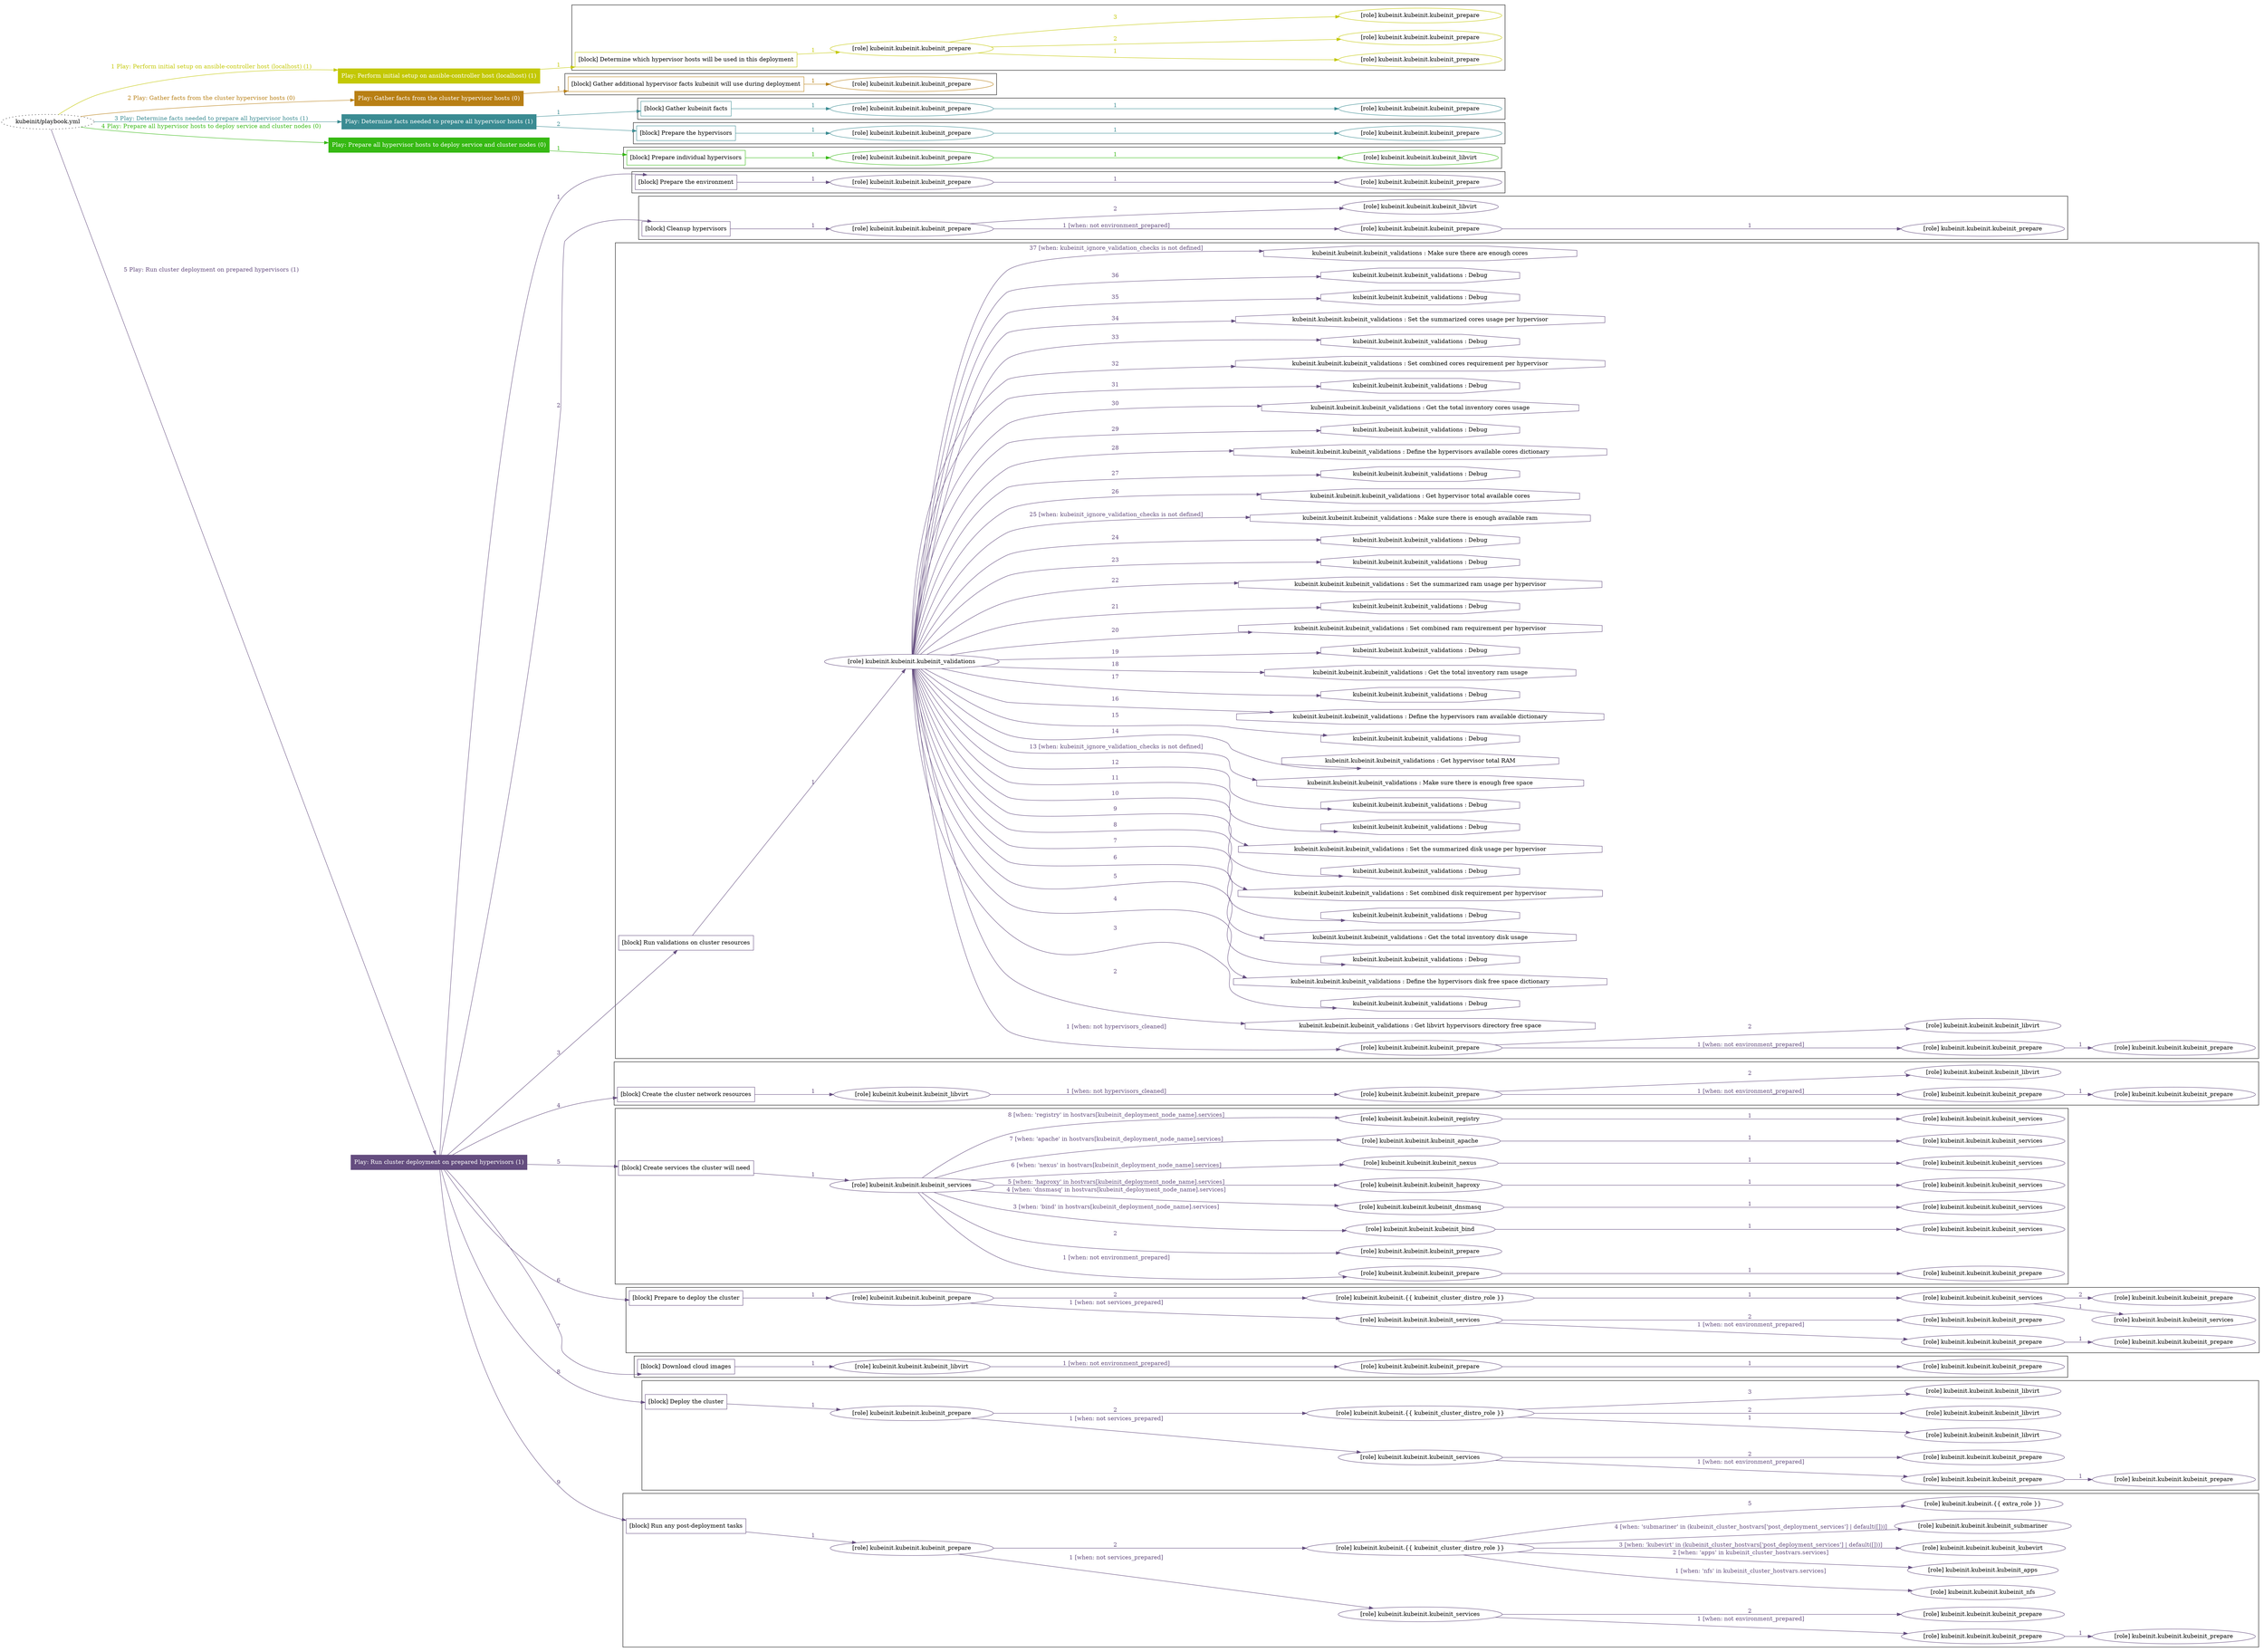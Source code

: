 digraph {
	graph [concentrate=true ordering=in rankdir=LR ratio=fill]
	edge [esep=5 sep=10]
	"kubeinit/playbook.yml" [URL="/home/runner/work/kubeinit/kubeinit/kubeinit/playbook.yml" id=playbook_a645dce7 style=dotted]
	"kubeinit/playbook.yml" -> play_1c4ab4d1 [label="1 Play: Perform initial setup on ansible-controller host (localhost) (1)" color="#c3c804" fontcolor="#c3c804" id=edge_playbook_a645dce7_play_1c4ab4d1 labeltooltip="1 Play: Perform initial setup on ansible-controller host (localhost) (1)" tooltip="1 Play: Perform initial setup on ansible-controller host (localhost) (1)"]
	subgraph "Play: Perform initial setup on ansible-controller host (localhost) (1)" {
		play_1c4ab4d1 [label="Play: Perform initial setup on ansible-controller host (localhost) (1)" URL="/home/runner/work/kubeinit/kubeinit/kubeinit/playbook.yml" color="#c3c804" fontcolor="#ffffff" id=play_1c4ab4d1 shape=box style=filled tooltip=localhost]
		play_1c4ab4d1 -> block_f6b220fa [label=1 color="#c3c804" fontcolor="#c3c804" id=edge_1_play_1c4ab4d1_block_f6b220fa labeltooltip=1 tooltip=1]
		subgraph cluster_block_f6b220fa {
			block_f6b220fa [label="[block] Determine which hypervisor hosts will be used in this deployment" URL="/home/runner/work/kubeinit/kubeinit/kubeinit/playbook.yml" color="#c3c804" id=block_f6b220fa labeltooltip="Determine which hypervisor hosts will be used in this deployment" shape=box tooltip="Determine which hypervisor hosts will be used in this deployment"]
			block_f6b220fa -> role_c891eb9e [label="1 " color="#c3c804" fontcolor="#c3c804" id=edge_1_block_f6b220fa_role_c891eb9e labeltooltip="1 " tooltip="1 "]
			subgraph "kubeinit.kubeinit.kubeinit_prepare" {
				role_c891eb9e [label="[role] kubeinit.kubeinit.kubeinit_prepare" URL="/home/runner/work/kubeinit/kubeinit/kubeinit/playbook.yml" color="#c3c804" id=role_c891eb9e tooltip="kubeinit.kubeinit.kubeinit_prepare"]
				role_c891eb9e -> role_d419cc58 [label="1 " color="#c3c804" fontcolor="#c3c804" id=edge_1_role_c891eb9e_role_d419cc58 labeltooltip="1 " tooltip="1 "]
				subgraph "kubeinit.kubeinit.kubeinit_prepare" {
					role_d419cc58 [label="[role] kubeinit.kubeinit.kubeinit_prepare" URL="/home/runner/.ansible/collections/ansible_collections/kubeinit/kubeinit/roles/kubeinit_prepare/tasks/build_hypervisors_group.yml" color="#c3c804" id=role_d419cc58 tooltip="kubeinit.kubeinit.kubeinit_prepare"]
				}
				role_c891eb9e -> role_e3f7449f [label="2 " color="#c3c804" fontcolor="#c3c804" id=edge_2_role_c891eb9e_role_e3f7449f labeltooltip="2 " tooltip="2 "]
				subgraph "kubeinit.kubeinit.kubeinit_prepare" {
					role_e3f7449f [label="[role] kubeinit.kubeinit.kubeinit_prepare" URL="/home/runner/.ansible/collections/ansible_collections/kubeinit/kubeinit/roles/kubeinit_prepare/tasks/build_hypervisors_group.yml" color="#c3c804" id=role_e3f7449f tooltip="kubeinit.kubeinit.kubeinit_prepare"]
				}
				role_c891eb9e -> role_7cbc28f4 [label="3 " color="#c3c804" fontcolor="#c3c804" id=edge_3_role_c891eb9e_role_7cbc28f4 labeltooltip="3 " tooltip="3 "]
				subgraph "kubeinit.kubeinit.kubeinit_prepare" {
					role_7cbc28f4 [label="[role] kubeinit.kubeinit.kubeinit_prepare" URL="/home/runner/.ansible/collections/ansible_collections/kubeinit/kubeinit/roles/kubeinit_prepare/tasks/build_hypervisors_group.yml" color="#c3c804" id=role_7cbc28f4 tooltip="kubeinit.kubeinit.kubeinit_prepare"]
				}
			}
		}
	}
	"kubeinit/playbook.yml" -> play_78291f34 [label="2 Play: Gather facts from the cluster hypervisor hosts (0)" color="#b87f14" fontcolor="#b87f14" id=edge_playbook_a645dce7_play_78291f34 labeltooltip="2 Play: Gather facts from the cluster hypervisor hosts (0)" tooltip="2 Play: Gather facts from the cluster hypervisor hosts (0)"]
	subgraph "Play: Gather facts from the cluster hypervisor hosts (0)" {
		play_78291f34 [label="Play: Gather facts from the cluster hypervisor hosts (0)" URL="/home/runner/work/kubeinit/kubeinit/kubeinit/playbook.yml" color="#b87f14" fontcolor="#ffffff" id=play_78291f34 shape=box style=filled tooltip="Play: Gather facts from the cluster hypervisor hosts (0)"]
		play_78291f34 -> block_3b411af9 [label=1 color="#b87f14" fontcolor="#b87f14" id=edge_1_play_78291f34_block_3b411af9 labeltooltip=1 tooltip=1]
		subgraph cluster_block_3b411af9 {
			block_3b411af9 [label="[block] Gather additional hypervisor facts kubeinit will use during deployment" URL="/home/runner/work/kubeinit/kubeinit/kubeinit/playbook.yml" color="#b87f14" id=block_3b411af9 labeltooltip="Gather additional hypervisor facts kubeinit will use during deployment" shape=box tooltip="Gather additional hypervisor facts kubeinit will use during deployment"]
			block_3b411af9 -> role_4f3df4c9 [label="1 " color="#b87f14" fontcolor="#b87f14" id=edge_1_block_3b411af9_role_4f3df4c9 labeltooltip="1 " tooltip="1 "]
			subgraph "kubeinit.kubeinit.kubeinit_prepare" {
				role_4f3df4c9 [label="[role] kubeinit.kubeinit.kubeinit_prepare" URL="/home/runner/work/kubeinit/kubeinit/kubeinit/playbook.yml" color="#b87f14" id=role_4f3df4c9 tooltip="kubeinit.kubeinit.kubeinit_prepare"]
			}
		}
	}
	"kubeinit/playbook.yml" -> play_4095d3b1 [label="3 Play: Determine facts needed to prepare all hypervisor hosts (1)" color="#3a8b92" fontcolor="#3a8b92" id=edge_playbook_a645dce7_play_4095d3b1 labeltooltip="3 Play: Determine facts needed to prepare all hypervisor hosts (1)" tooltip="3 Play: Determine facts needed to prepare all hypervisor hosts (1)"]
	subgraph "Play: Determine facts needed to prepare all hypervisor hosts (1)" {
		play_4095d3b1 [label="Play: Determine facts needed to prepare all hypervisor hosts (1)" URL="/home/runner/work/kubeinit/kubeinit/kubeinit/playbook.yml" color="#3a8b92" fontcolor="#ffffff" id=play_4095d3b1 shape=box style=filled tooltip=localhost]
		play_4095d3b1 -> block_47e42b79 [label=1 color="#3a8b92" fontcolor="#3a8b92" id=edge_1_play_4095d3b1_block_47e42b79 labeltooltip=1 tooltip=1]
		subgraph cluster_block_47e42b79 {
			block_47e42b79 [label="[block] Gather kubeinit facts" URL="/home/runner/work/kubeinit/kubeinit/kubeinit/playbook.yml" color="#3a8b92" id=block_47e42b79 labeltooltip="Gather kubeinit facts" shape=box tooltip="Gather kubeinit facts"]
			block_47e42b79 -> role_c840bed4 [label="1 " color="#3a8b92" fontcolor="#3a8b92" id=edge_1_block_47e42b79_role_c840bed4 labeltooltip="1 " tooltip="1 "]
			subgraph "kubeinit.kubeinit.kubeinit_prepare" {
				role_c840bed4 [label="[role] kubeinit.kubeinit.kubeinit_prepare" URL="/home/runner/work/kubeinit/kubeinit/kubeinit/playbook.yml" color="#3a8b92" id=role_c840bed4 tooltip="kubeinit.kubeinit.kubeinit_prepare"]
				role_c840bed4 -> role_09f10156 [label="1 " color="#3a8b92" fontcolor="#3a8b92" id=edge_1_role_c840bed4_role_09f10156 labeltooltip="1 " tooltip="1 "]
				subgraph "kubeinit.kubeinit.kubeinit_prepare" {
					role_09f10156 [label="[role] kubeinit.kubeinit.kubeinit_prepare" URL="/home/runner/.ansible/collections/ansible_collections/kubeinit/kubeinit/roles/kubeinit_prepare/tasks/gather_kubeinit_facts.yml" color="#3a8b92" id=role_09f10156 tooltip="kubeinit.kubeinit.kubeinit_prepare"]
				}
			}
		}
		play_4095d3b1 -> block_141f12cc [label=2 color="#3a8b92" fontcolor="#3a8b92" id=edge_2_play_4095d3b1_block_141f12cc labeltooltip=2 tooltip=2]
		subgraph cluster_block_141f12cc {
			block_141f12cc [label="[block] Prepare the hypervisors" URL="/home/runner/work/kubeinit/kubeinit/kubeinit/playbook.yml" color="#3a8b92" id=block_141f12cc labeltooltip="Prepare the hypervisors" shape=box tooltip="Prepare the hypervisors"]
			block_141f12cc -> role_3b6513e9 [label="1 " color="#3a8b92" fontcolor="#3a8b92" id=edge_1_block_141f12cc_role_3b6513e9 labeltooltip="1 " tooltip="1 "]
			subgraph "kubeinit.kubeinit.kubeinit_prepare" {
				role_3b6513e9 [label="[role] kubeinit.kubeinit.kubeinit_prepare" URL="/home/runner/work/kubeinit/kubeinit/kubeinit/playbook.yml" color="#3a8b92" id=role_3b6513e9 tooltip="kubeinit.kubeinit.kubeinit_prepare"]
				role_3b6513e9 -> role_eb920117 [label="1 " color="#3a8b92" fontcolor="#3a8b92" id=edge_1_role_3b6513e9_role_eb920117 labeltooltip="1 " tooltip="1 "]
				subgraph "kubeinit.kubeinit.kubeinit_prepare" {
					role_eb920117 [label="[role] kubeinit.kubeinit.kubeinit_prepare" URL="/home/runner/.ansible/collections/ansible_collections/kubeinit/kubeinit/roles/kubeinit_prepare/tasks/gather_kubeinit_facts.yml" color="#3a8b92" id=role_eb920117 tooltip="kubeinit.kubeinit.kubeinit_prepare"]
				}
			}
		}
	}
	"kubeinit/playbook.yml" -> play_1b2817da [label="4 Play: Prepare all hypervisor hosts to deploy service and cluster nodes (0)" color="#36b913" fontcolor="#36b913" id=edge_playbook_a645dce7_play_1b2817da labeltooltip="4 Play: Prepare all hypervisor hosts to deploy service and cluster nodes (0)" tooltip="4 Play: Prepare all hypervisor hosts to deploy service and cluster nodes (0)"]
	subgraph "Play: Prepare all hypervisor hosts to deploy service and cluster nodes (0)" {
		play_1b2817da [label="Play: Prepare all hypervisor hosts to deploy service and cluster nodes (0)" URL="/home/runner/work/kubeinit/kubeinit/kubeinit/playbook.yml" color="#36b913" fontcolor="#ffffff" id=play_1b2817da shape=box style=filled tooltip="Play: Prepare all hypervisor hosts to deploy service and cluster nodes (0)"]
		play_1b2817da -> block_34fe0363 [label=1 color="#36b913" fontcolor="#36b913" id=edge_1_play_1b2817da_block_34fe0363 labeltooltip=1 tooltip=1]
		subgraph cluster_block_34fe0363 {
			block_34fe0363 [label="[block] Prepare individual hypervisors" URL="/home/runner/work/kubeinit/kubeinit/kubeinit/playbook.yml" color="#36b913" id=block_34fe0363 labeltooltip="Prepare individual hypervisors" shape=box tooltip="Prepare individual hypervisors"]
			block_34fe0363 -> role_c29f6e71 [label="1 " color="#36b913" fontcolor="#36b913" id=edge_1_block_34fe0363_role_c29f6e71 labeltooltip="1 " tooltip="1 "]
			subgraph "kubeinit.kubeinit.kubeinit_prepare" {
				role_c29f6e71 [label="[role] kubeinit.kubeinit.kubeinit_prepare" URL="/home/runner/work/kubeinit/kubeinit/kubeinit/playbook.yml" color="#36b913" id=role_c29f6e71 tooltip="kubeinit.kubeinit.kubeinit_prepare"]
				role_c29f6e71 -> role_3058d143 [label="1 " color="#36b913" fontcolor="#36b913" id=edge_1_role_c29f6e71_role_3058d143 labeltooltip="1 " tooltip="1 "]
				subgraph "kubeinit.kubeinit.kubeinit_libvirt" {
					role_3058d143 [label="[role] kubeinit.kubeinit.kubeinit_libvirt" URL="/home/runner/.ansible/collections/ansible_collections/kubeinit/kubeinit/roles/kubeinit_prepare/tasks/prepare_hypervisor.yml" color="#36b913" id=role_3058d143 tooltip="kubeinit.kubeinit.kubeinit_libvirt"]
				}
			}
		}
	}
	"kubeinit/playbook.yml" -> play_e7b30bb5 [label="5 Play: Run cluster deployment on prepared hypervisors (1)" color="#644d7f" fontcolor="#644d7f" id=edge_playbook_a645dce7_play_e7b30bb5 labeltooltip="5 Play: Run cluster deployment on prepared hypervisors (1)" tooltip="5 Play: Run cluster deployment on prepared hypervisors (1)"]
	subgraph "Play: Run cluster deployment on prepared hypervisors (1)" {
		play_e7b30bb5 [label="Play: Run cluster deployment on prepared hypervisors (1)" URL="/home/runner/work/kubeinit/kubeinit/kubeinit/playbook.yml" color="#644d7f" fontcolor="#ffffff" id=play_e7b30bb5 shape=box style=filled tooltip=localhost]
		play_e7b30bb5 -> block_02bfe7d4 [label=1 color="#644d7f" fontcolor="#644d7f" id=edge_1_play_e7b30bb5_block_02bfe7d4 labeltooltip=1 tooltip=1]
		subgraph cluster_block_02bfe7d4 {
			block_02bfe7d4 [label="[block] Prepare the environment" URL="/home/runner/work/kubeinit/kubeinit/kubeinit/playbook.yml" color="#644d7f" id=block_02bfe7d4 labeltooltip="Prepare the environment" shape=box tooltip="Prepare the environment"]
			block_02bfe7d4 -> role_a854988e [label="1 " color="#644d7f" fontcolor="#644d7f" id=edge_1_block_02bfe7d4_role_a854988e labeltooltip="1 " tooltip="1 "]
			subgraph "kubeinit.kubeinit.kubeinit_prepare" {
				role_a854988e [label="[role] kubeinit.kubeinit.kubeinit_prepare" URL="/home/runner/work/kubeinit/kubeinit/kubeinit/playbook.yml" color="#644d7f" id=role_a854988e tooltip="kubeinit.kubeinit.kubeinit_prepare"]
				role_a854988e -> role_e1f38de9 [label="1 " color="#644d7f" fontcolor="#644d7f" id=edge_1_role_a854988e_role_e1f38de9 labeltooltip="1 " tooltip="1 "]
				subgraph "kubeinit.kubeinit.kubeinit_prepare" {
					role_e1f38de9 [label="[role] kubeinit.kubeinit.kubeinit_prepare" URL="/home/runner/.ansible/collections/ansible_collections/kubeinit/kubeinit/roles/kubeinit_prepare/tasks/gather_kubeinit_facts.yml" color="#644d7f" id=role_e1f38de9 tooltip="kubeinit.kubeinit.kubeinit_prepare"]
				}
			}
		}
		play_e7b30bb5 -> block_1473aa7b [label=2 color="#644d7f" fontcolor="#644d7f" id=edge_2_play_e7b30bb5_block_1473aa7b labeltooltip=2 tooltip=2]
		subgraph cluster_block_1473aa7b {
			block_1473aa7b [label="[block] Cleanup hypervisors" URL="/home/runner/work/kubeinit/kubeinit/kubeinit/playbook.yml" color="#644d7f" id=block_1473aa7b labeltooltip="Cleanup hypervisors" shape=box tooltip="Cleanup hypervisors"]
			block_1473aa7b -> role_45cd63da [label="1 " color="#644d7f" fontcolor="#644d7f" id=edge_1_block_1473aa7b_role_45cd63da labeltooltip="1 " tooltip="1 "]
			subgraph "kubeinit.kubeinit.kubeinit_prepare" {
				role_45cd63da [label="[role] kubeinit.kubeinit.kubeinit_prepare" URL="/home/runner/work/kubeinit/kubeinit/kubeinit/playbook.yml" color="#644d7f" id=role_45cd63da tooltip="kubeinit.kubeinit.kubeinit_prepare"]
				role_45cd63da -> role_d420c78e [label="1 [when: not environment_prepared]" color="#644d7f" fontcolor="#644d7f" id=edge_1_role_45cd63da_role_d420c78e labeltooltip="1 [when: not environment_prepared]" tooltip="1 [when: not environment_prepared]"]
				subgraph "kubeinit.kubeinit.kubeinit_prepare" {
					role_d420c78e [label="[role] kubeinit.kubeinit.kubeinit_prepare" URL="/home/runner/.ansible/collections/ansible_collections/kubeinit/kubeinit/roles/kubeinit_prepare/tasks/cleanup_hypervisors.yml" color="#644d7f" id=role_d420c78e tooltip="kubeinit.kubeinit.kubeinit_prepare"]
					role_d420c78e -> role_c0ad5564 [label="1 " color="#644d7f" fontcolor="#644d7f" id=edge_1_role_d420c78e_role_c0ad5564 labeltooltip="1 " tooltip="1 "]
					subgraph "kubeinit.kubeinit.kubeinit_prepare" {
						role_c0ad5564 [label="[role] kubeinit.kubeinit.kubeinit_prepare" URL="/home/runner/.ansible/collections/ansible_collections/kubeinit/kubeinit/roles/kubeinit_prepare/tasks/gather_kubeinit_facts.yml" color="#644d7f" id=role_c0ad5564 tooltip="kubeinit.kubeinit.kubeinit_prepare"]
					}
				}
				role_45cd63da -> role_e343eced [label="2 " color="#644d7f" fontcolor="#644d7f" id=edge_2_role_45cd63da_role_e343eced labeltooltip="2 " tooltip="2 "]
				subgraph "kubeinit.kubeinit.kubeinit_libvirt" {
					role_e343eced [label="[role] kubeinit.kubeinit.kubeinit_libvirt" URL="/home/runner/.ansible/collections/ansible_collections/kubeinit/kubeinit/roles/kubeinit_prepare/tasks/cleanup_hypervisors.yml" color="#644d7f" id=role_e343eced tooltip="kubeinit.kubeinit.kubeinit_libvirt"]
				}
			}
		}
		play_e7b30bb5 -> block_f3de8a66 [label=3 color="#644d7f" fontcolor="#644d7f" id=edge_3_play_e7b30bb5_block_f3de8a66 labeltooltip=3 tooltip=3]
		subgraph cluster_block_f3de8a66 {
			block_f3de8a66 [label="[block] Run validations on cluster resources" URL="/home/runner/work/kubeinit/kubeinit/kubeinit/playbook.yml" color="#644d7f" id=block_f3de8a66 labeltooltip="Run validations on cluster resources" shape=box tooltip="Run validations on cluster resources"]
			block_f3de8a66 -> role_03c26cd8 [label="1 " color="#644d7f" fontcolor="#644d7f" id=edge_1_block_f3de8a66_role_03c26cd8 labeltooltip="1 " tooltip="1 "]
			subgraph "kubeinit.kubeinit.kubeinit_validations" {
				role_03c26cd8 [label="[role] kubeinit.kubeinit.kubeinit_validations" URL="/home/runner/work/kubeinit/kubeinit/kubeinit/playbook.yml" color="#644d7f" id=role_03c26cd8 tooltip="kubeinit.kubeinit.kubeinit_validations"]
				role_03c26cd8 -> role_7ac1c29c [label="1 [when: not hypervisors_cleaned]" color="#644d7f" fontcolor="#644d7f" id=edge_1_role_03c26cd8_role_7ac1c29c labeltooltip="1 [when: not hypervisors_cleaned]" tooltip="1 [when: not hypervisors_cleaned]"]
				subgraph "kubeinit.kubeinit.kubeinit_prepare" {
					role_7ac1c29c [label="[role] kubeinit.kubeinit.kubeinit_prepare" URL="/home/runner/.ansible/collections/ansible_collections/kubeinit/kubeinit/roles/kubeinit_validations/tasks/main.yml" color="#644d7f" id=role_7ac1c29c tooltip="kubeinit.kubeinit.kubeinit_prepare"]
					role_7ac1c29c -> role_12154ece [label="1 [when: not environment_prepared]" color="#644d7f" fontcolor="#644d7f" id=edge_1_role_7ac1c29c_role_12154ece labeltooltip="1 [when: not environment_prepared]" tooltip="1 [when: not environment_prepared]"]
					subgraph "kubeinit.kubeinit.kubeinit_prepare" {
						role_12154ece [label="[role] kubeinit.kubeinit.kubeinit_prepare" URL="/home/runner/.ansible/collections/ansible_collections/kubeinit/kubeinit/roles/kubeinit_prepare/tasks/cleanup_hypervisors.yml" color="#644d7f" id=role_12154ece tooltip="kubeinit.kubeinit.kubeinit_prepare"]
						role_12154ece -> role_5e3bdcee [label="1 " color="#644d7f" fontcolor="#644d7f" id=edge_1_role_12154ece_role_5e3bdcee labeltooltip="1 " tooltip="1 "]
						subgraph "kubeinit.kubeinit.kubeinit_prepare" {
							role_5e3bdcee [label="[role] kubeinit.kubeinit.kubeinit_prepare" URL="/home/runner/.ansible/collections/ansible_collections/kubeinit/kubeinit/roles/kubeinit_prepare/tasks/gather_kubeinit_facts.yml" color="#644d7f" id=role_5e3bdcee tooltip="kubeinit.kubeinit.kubeinit_prepare"]
						}
					}
					role_7ac1c29c -> role_e68b369d [label="2 " color="#644d7f" fontcolor="#644d7f" id=edge_2_role_7ac1c29c_role_e68b369d labeltooltip="2 " tooltip="2 "]
					subgraph "kubeinit.kubeinit.kubeinit_libvirt" {
						role_e68b369d [label="[role] kubeinit.kubeinit.kubeinit_libvirt" URL="/home/runner/.ansible/collections/ansible_collections/kubeinit/kubeinit/roles/kubeinit_prepare/tasks/cleanup_hypervisors.yml" color="#644d7f" id=role_e68b369d tooltip="kubeinit.kubeinit.kubeinit_libvirt"]
					}
				}
				task_854d16e3 [label="kubeinit.kubeinit.kubeinit_validations : Get libvirt hypervisors directory free space" URL="/home/runner/.ansible/collections/ansible_collections/kubeinit/kubeinit/roles/kubeinit_validations/tasks/10_libvirt_free_space.yml" color="#644d7f" id=task_854d16e3 shape=octagon tooltip="kubeinit.kubeinit.kubeinit_validations : Get libvirt hypervisors directory free space"]
				role_03c26cd8 -> task_854d16e3 [label="2 " color="#644d7f" fontcolor="#644d7f" id=edge_2_role_03c26cd8_task_854d16e3 labeltooltip="2 " tooltip="2 "]
				task_6699c02d [label="kubeinit.kubeinit.kubeinit_validations : Debug" URL="/home/runner/.ansible/collections/ansible_collections/kubeinit/kubeinit/roles/kubeinit_validations/tasks/10_libvirt_free_space.yml" color="#644d7f" id=task_6699c02d shape=octagon tooltip="kubeinit.kubeinit.kubeinit_validations : Debug"]
				role_03c26cd8 -> task_6699c02d [label="3 " color="#644d7f" fontcolor="#644d7f" id=edge_3_role_03c26cd8_task_6699c02d labeltooltip="3 " tooltip="3 "]
				task_70dc693f [label="kubeinit.kubeinit.kubeinit_validations : Define the hypervisors disk free space dictionary" URL="/home/runner/.ansible/collections/ansible_collections/kubeinit/kubeinit/roles/kubeinit_validations/tasks/10_libvirt_free_space.yml" color="#644d7f" id=task_70dc693f shape=octagon tooltip="kubeinit.kubeinit.kubeinit_validations : Define the hypervisors disk free space dictionary"]
				role_03c26cd8 -> task_70dc693f [label="4 " color="#644d7f" fontcolor="#644d7f" id=edge_4_role_03c26cd8_task_70dc693f labeltooltip="4 " tooltip="4 "]
				task_f2c0a1da [label="kubeinit.kubeinit.kubeinit_validations : Debug" URL="/home/runner/.ansible/collections/ansible_collections/kubeinit/kubeinit/roles/kubeinit_validations/tasks/10_libvirt_free_space.yml" color="#644d7f" id=task_f2c0a1da shape=octagon tooltip="kubeinit.kubeinit.kubeinit_validations : Debug"]
				role_03c26cd8 -> task_f2c0a1da [label="5 " color="#644d7f" fontcolor="#644d7f" id=edge_5_role_03c26cd8_task_f2c0a1da labeltooltip="5 " tooltip="5 "]
				task_f2601c84 [label="kubeinit.kubeinit.kubeinit_validations : Get the total inventory disk usage" URL="/home/runner/.ansible/collections/ansible_collections/kubeinit/kubeinit/roles/kubeinit_validations/tasks/10_libvirt_free_space.yml" color="#644d7f" id=task_f2601c84 shape=octagon tooltip="kubeinit.kubeinit.kubeinit_validations : Get the total inventory disk usage"]
				role_03c26cd8 -> task_f2601c84 [label="6 " color="#644d7f" fontcolor="#644d7f" id=edge_6_role_03c26cd8_task_f2601c84 labeltooltip="6 " tooltip="6 "]
				task_57565806 [label="kubeinit.kubeinit.kubeinit_validations : Debug" URL="/home/runner/.ansible/collections/ansible_collections/kubeinit/kubeinit/roles/kubeinit_validations/tasks/10_libvirt_free_space.yml" color="#644d7f" id=task_57565806 shape=octagon tooltip="kubeinit.kubeinit.kubeinit_validations : Debug"]
				role_03c26cd8 -> task_57565806 [label="7 " color="#644d7f" fontcolor="#644d7f" id=edge_7_role_03c26cd8_task_57565806 labeltooltip="7 " tooltip="7 "]
				task_1161498f [label="kubeinit.kubeinit.kubeinit_validations : Set combined disk requirement per hypervisor" URL="/home/runner/.ansible/collections/ansible_collections/kubeinit/kubeinit/roles/kubeinit_validations/tasks/10_libvirt_free_space.yml" color="#644d7f" id=task_1161498f shape=octagon tooltip="kubeinit.kubeinit.kubeinit_validations : Set combined disk requirement per hypervisor"]
				role_03c26cd8 -> task_1161498f [label="8 " color="#644d7f" fontcolor="#644d7f" id=edge_8_role_03c26cd8_task_1161498f labeltooltip="8 " tooltip="8 "]
				task_59a1ae52 [label="kubeinit.kubeinit.kubeinit_validations : Debug" URL="/home/runner/.ansible/collections/ansible_collections/kubeinit/kubeinit/roles/kubeinit_validations/tasks/10_libvirt_free_space.yml" color="#644d7f" id=task_59a1ae52 shape=octagon tooltip="kubeinit.kubeinit.kubeinit_validations : Debug"]
				role_03c26cd8 -> task_59a1ae52 [label="9 " color="#644d7f" fontcolor="#644d7f" id=edge_9_role_03c26cd8_task_59a1ae52 labeltooltip="9 " tooltip="9 "]
				task_6d3d4cdf [label="kubeinit.kubeinit.kubeinit_validations : Set the summarized disk usage per hypervisor" URL="/home/runner/.ansible/collections/ansible_collections/kubeinit/kubeinit/roles/kubeinit_validations/tasks/10_libvirt_free_space.yml" color="#644d7f" id=task_6d3d4cdf shape=octagon tooltip="kubeinit.kubeinit.kubeinit_validations : Set the summarized disk usage per hypervisor"]
				role_03c26cd8 -> task_6d3d4cdf [label="10 " color="#644d7f" fontcolor="#644d7f" id=edge_10_role_03c26cd8_task_6d3d4cdf labeltooltip="10 " tooltip="10 "]
				task_d190b788 [label="kubeinit.kubeinit.kubeinit_validations : Debug" URL="/home/runner/.ansible/collections/ansible_collections/kubeinit/kubeinit/roles/kubeinit_validations/tasks/10_libvirt_free_space.yml" color="#644d7f" id=task_d190b788 shape=octagon tooltip="kubeinit.kubeinit.kubeinit_validations : Debug"]
				role_03c26cd8 -> task_d190b788 [label="11 " color="#644d7f" fontcolor="#644d7f" id=edge_11_role_03c26cd8_task_d190b788 labeltooltip="11 " tooltip="11 "]
				task_b6a53eb2 [label="kubeinit.kubeinit.kubeinit_validations : Debug" URL="/home/runner/.ansible/collections/ansible_collections/kubeinit/kubeinit/roles/kubeinit_validations/tasks/10_libvirt_free_space.yml" color="#644d7f" id=task_b6a53eb2 shape=octagon tooltip="kubeinit.kubeinit.kubeinit_validations : Debug"]
				role_03c26cd8 -> task_b6a53eb2 [label="12 " color="#644d7f" fontcolor="#644d7f" id=edge_12_role_03c26cd8_task_b6a53eb2 labeltooltip="12 " tooltip="12 "]
				task_ee51fdab [label="kubeinit.kubeinit.kubeinit_validations : Make sure there is enough free space" URL="/home/runner/.ansible/collections/ansible_collections/kubeinit/kubeinit/roles/kubeinit_validations/tasks/10_libvirt_free_space.yml" color="#644d7f" id=task_ee51fdab shape=octagon tooltip="kubeinit.kubeinit.kubeinit_validations : Make sure there is enough free space"]
				role_03c26cd8 -> task_ee51fdab [label="13 [when: kubeinit_ignore_validation_checks is not defined]" color="#644d7f" fontcolor="#644d7f" id=edge_13_role_03c26cd8_task_ee51fdab labeltooltip="13 [when: kubeinit_ignore_validation_checks is not defined]" tooltip="13 [when: kubeinit_ignore_validation_checks is not defined]"]
				task_15e8a6c8 [label="kubeinit.kubeinit.kubeinit_validations : Get hypervisor total RAM" URL="/home/runner/.ansible/collections/ansible_collections/kubeinit/kubeinit/roles/kubeinit_validations/tasks/20_libvirt_available_ram.yml" color="#644d7f" id=task_15e8a6c8 shape=octagon tooltip="kubeinit.kubeinit.kubeinit_validations : Get hypervisor total RAM"]
				role_03c26cd8 -> task_15e8a6c8 [label="14 " color="#644d7f" fontcolor="#644d7f" id=edge_14_role_03c26cd8_task_15e8a6c8 labeltooltip="14 " tooltip="14 "]
				task_d3f54b56 [label="kubeinit.kubeinit.kubeinit_validations : Debug" URL="/home/runner/.ansible/collections/ansible_collections/kubeinit/kubeinit/roles/kubeinit_validations/tasks/20_libvirt_available_ram.yml" color="#644d7f" id=task_d3f54b56 shape=octagon tooltip="kubeinit.kubeinit.kubeinit_validations : Debug"]
				role_03c26cd8 -> task_d3f54b56 [label="15 " color="#644d7f" fontcolor="#644d7f" id=edge_15_role_03c26cd8_task_d3f54b56 labeltooltip="15 " tooltip="15 "]
				task_64ac55ee [label="kubeinit.kubeinit.kubeinit_validations : Define the hypervisors ram available dictionary" URL="/home/runner/.ansible/collections/ansible_collections/kubeinit/kubeinit/roles/kubeinit_validations/tasks/20_libvirt_available_ram.yml" color="#644d7f" id=task_64ac55ee shape=octagon tooltip="kubeinit.kubeinit.kubeinit_validations : Define the hypervisors ram available dictionary"]
				role_03c26cd8 -> task_64ac55ee [label="16 " color="#644d7f" fontcolor="#644d7f" id=edge_16_role_03c26cd8_task_64ac55ee labeltooltip="16 " tooltip="16 "]
				task_d223f769 [label="kubeinit.kubeinit.kubeinit_validations : Debug" URL="/home/runner/.ansible/collections/ansible_collections/kubeinit/kubeinit/roles/kubeinit_validations/tasks/20_libvirt_available_ram.yml" color="#644d7f" id=task_d223f769 shape=octagon tooltip="kubeinit.kubeinit.kubeinit_validations : Debug"]
				role_03c26cd8 -> task_d223f769 [label="17 " color="#644d7f" fontcolor="#644d7f" id=edge_17_role_03c26cd8_task_d223f769 labeltooltip="17 " tooltip="17 "]
				task_9b6d7dd9 [label="kubeinit.kubeinit.kubeinit_validations : Get the total inventory ram usage" URL="/home/runner/.ansible/collections/ansible_collections/kubeinit/kubeinit/roles/kubeinit_validations/tasks/20_libvirt_available_ram.yml" color="#644d7f" id=task_9b6d7dd9 shape=octagon tooltip="kubeinit.kubeinit.kubeinit_validations : Get the total inventory ram usage"]
				role_03c26cd8 -> task_9b6d7dd9 [label="18 " color="#644d7f" fontcolor="#644d7f" id=edge_18_role_03c26cd8_task_9b6d7dd9 labeltooltip="18 " tooltip="18 "]
				task_944f5d57 [label="kubeinit.kubeinit.kubeinit_validations : Debug" URL="/home/runner/.ansible/collections/ansible_collections/kubeinit/kubeinit/roles/kubeinit_validations/tasks/20_libvirt_available_ram.yml" color="#644d7f" id=task_944f5d57 shape=octagon tooltip="kubeinit.kubeinit.kubeinit_validations : Debug"]
				role_03c26cd8 -> task_944f5d57 [label="19 " color="#644d7f" fontcolor="#644d7f" id=edge_19_role_03c26cd8_task_944f5d57 labeltooltip="19 " tooltip="19 "]
				task_5730d922 [label="kubeinit.kubeinit.kubeinit_validations : Set combined ram requirement per hypervisor" URL="/home/runner/.ansible/collections/ansible_collections/kubeinit/kubeinit/roles/kubeinit_validations/tasks/20_libvirt_available_ram.yml" color="#644d7f" id=task_5730d922 shape=octagon tooltip="kubeinit.kubeinit.kubeinit_validations : Set combined ram requirement per hypervisor"]
				role_03c26cd8 -> task_5730d922 [label="20 " color="#644d7f" fontcolor="#644d7f" id=edge_20_role_03c26cd8_task_5730d922 labeltooltip="20 " tooltip="20 "]
				task_d99d290e [label="kubeinit.kubeinit.kubeinit_validations : Debug" URL="/home/runner/.ansible/collections/ansible_collections/kubeinit/kubeinit/roles/kubeinit_validations/tasks/20_libvirt_available_ram.yml" color="#644d7f" id=task_d99d290e shape=octagon tooltip="kubeinit.kubeinit.kubeinit_validations : Debug"]
				role_03c26cd8 -> task_d99d290e [label="21 " color="#644d7f" fontcolor="#644d7f" id=edge_21_role_03c26cd8_task_d99d290e labeltooltip="21 " tooltip="21 "]
				task_0375f2f9 [label="kubeinit.kubeinit.kubeinit_validations : Set the summarized ram usage per hypervisor" URL="/home/runner/.ansible/collections/ansible_collections/kubeinit/kubeinit/roles/kubeinit_validations/tasks/20_libvirt_available_ram.yml" color="#644d7f" id=task_0375f2f9 shape=octagon tooltip="kubeinit.kubeinit.kubeinit_validations : Set the summarized ram usage per hypervisor"]
				role_03c26cd8 -> task_0375f2f9 [label="22 " color="#644d7f" fontcolor="#644d7f" id=edge_22_role_03c26cd8_task_0375f2f9 labeltooltip="22 " tooltip="22 "]
				task_6f5fc7db [label="kubeinit.kubeinit.kubeinit_validations : Debug" URL="/home/runner/.ansible/collections/ansible_collections/kubeinit/kubeinit/roles/kubeinit_validations/tasks/20_libvirt_available_ram.yml" color="#644d7f" id=task_6f5fc7db shape=octagon tooltip="kubeinit.kubeinit.kubeinit_validations : Debug"]
				role_03c26cd8 -> task_6f5fc7db [label="23 " color="#644d7f" fontcolor="#644d7f" id=edge_23_role_03c26cd8_task_6f5fc7db labeltooltip="23 " tooltip="23 "]
				task_75899224 [label="kubeinit.kubeinit.kubeinit_validations : Debug" URL="/home/runner/.ansible/collections/ansible_collections/kubeinit/kubeinit/roles/kubeinit_validations/tasks/20_libvirt_available_ram.yml" color="#644d7f" id=task_75899224 shape=octagon tooltip="kubeinit.kubeinit.kubeinit_validations : Debug"]
				role_03c26cd8 -> task_75899224 [label="24 " color="#644d7f" fontcolor="#644d7f" id=edge_24_role_03c26cd8_task_75899224 labeltooltip="24 " tooltip="24 "]
				task_89f24c70 [label="kubeinit.kubeinit.kubeinit_validations : Make sure there is enough available ram" URL="/home/runner/.ansible/collections/ansible_collections/kubeinit/kubeinit/roles/kubeinit_validations/tasks/20_libvirt_available_ram.yml" color="#644d7f" id=task_89f24c70 shape=octagon tooltip="kubeinit.kubeinit.kubeinit_validations : Make sure there is enough available ram"]
				role_03c26cd8 -> task_89f24c70 [label="25 [when: kubeinit_ignore_validation_checks is not defined]" color="#644d7f" fontcolor="#644d7f" id=edge_25_role_03c26cd8_task_89f24c70 labeltooltip="25 [when: kubeinit_ignore_validation_checks is not defined]" tooltip="25 [when: kubeinit_ignore_validation_checks is not defined]"]
				task_9ff46a52 [label="kubeinit.kubeinit.kubeinit_validations : Get hypervisor total available cores" URL="/home/runner/.ansible/collections/ansible_collections/kubeinit/kubeinit/roles/kubeinit_validations/tasks/30_libvirt_check_cpu_cores.yml" color="#644d7f" id=task_9ff46a52 shape=octagon tooltip="kubeinit.kubeinit.kubeinit_validations : Get hypervisor total available cores"]
				role_03c26cd8 -> task_9ff46a52 [label="26 " color="#644d7f" fontcolor="#644d7f" id=edge_26_role_03c26cd8_task_9ff46a52 labeltooltip="26 " tooltip="26 "]
				task_d69ac113 [label="kubeinit.kubeinit.kubeinit_validations : Debug" URL="/home/runner/.ansible/collections/ansible_collections/kubeinit/kubeinit/roles/kubeinit_validations/tasks/30_libvirt_check_cpu_cores.yml" color="#644d7f" id=task_d69ac113 shape=octagon tooltip="kubeinit.kubeinit.kubeinit_validations : Debug"]
				role_03c26cd8 -> task_d69ac113 [label="27 " color="#644d7f" fontcolor="#644d7f" id=edge_27_role_03c26cd8_task_d69ac113 labeltooltip="27 " tooltip="27 "]
				task_59ef9a41 [label="kubeinit.kubeinit.kubeinit_validations : Define the hypervisors available cores dictionary" URL="/home/runner/.ansible/collections/ansible_collections/kubeinit/kubeinit/roles/kubeinit_validations/tasks/30_libvirt_check_cpu_cores.yml" color="#644d7f" id=task_59ef9a41 shape=octagon tooltip="kubeinit.kubeinit.kubeinit_validations : Define the hypervisors available cores dictionary"]
				role_03c26cd8 -> task_59ef9a41 [label="28 " color="#644d7f" fontcolor="#644d7f" id=edge_28_role_03c26cd8_task_59ef9a41 labeltooltip="28 " tooltip="28 "]
				task_228d251b [label="kubeinit.kubeinit.kubeinit_validations : Debug" URL="/home/runner/.ansible/collections/ansible_collections/kubeinit/kubeinit/roles/kubeinit_validations/tasks/30_libvirt_check_cpu_cores.yml" color="#644d7f" id=task_228d251b shape=octagon tooltip="kubeinit.kubeinit.kubeinit_validations : Debug"]
				role_03c26cd8 -> task_228d251b [label="29 " color="#644d7f" fontcolor="#644d7f" id=edge_29_role_03c26cd8_task_228d251b labeltooltip="29 " tooltip="29 "]
				task_ae380cdc [label="kubeinit.kubeinit.kubeinit_validations : Get the total inventory cores usage" URL="/home/runner/.ansible/collections/ansible_collections/kubeinit/kubeinit/roles/kubeinit_validations/tasks/30_libvirt_check_cpu_cores.yml" color="#644d7f" id=task_ae380cdc shape=octagon tooltip="kubeinit.kubeinit.kubeinit_validations : Get the total inventory cores usage"]
				role_03c26cd8 -> task_ae380cdc [label="30 " color="#644d7f" fontcolor="#644d7f" id=edge_30_role_03c26cd8_task_ae380cdc labeltooltip="30 " tooltip="30 "]
				task_f9c73af9 [label="kubeinit.kubeinit.kubeinit_validations : Debug" URL="/home/runner/.ansible/collections/ansible_collections/kubeinit/kubeinit/roles/kubeinit_validations/tasks/30_libvirt_check_cpu_cores.yml" color="#644d7f" id=task_f9c73af9 shape=octagon tooltip="kubeinit.kubeinit.kubeinit_validations : Debug"]
				role_03c26cd8 -> task_f9c73af9 [label="31 " color="#644d7f" fontcolor="#644d7f" id=edge_31_role_03c26cd8_task_f9c73af9 labeltooltip="31 " tooltip="31 "]
				task_e563983a [label="kubeinit.kubeinit.kubeinit_validations : Set combined cores requirement per hypervisor" URL="/home/runner/.ansible/collections/ansible_collections/kubeinit/kubeinit/roles/kubeinit_validations/tasks/30_libvirt_check_cpu_cores.yml" color="#644d7f" id=task_e563983a shape=octagon tooltip="kubeinit.kubeinit.kubeinit_validations : Set combined cores requirement per hypervisor"]
				role_03c26cd8 -> task_e563983a [label="32 " color="#644d7f" fontcolor="#644d7f" id=edge_32_role_03c26cd8_task_e563983a labeltooltip="32 " tooltip="32 "]
				task_091363e4 [label="kubeinit.kubeinit.kubeinit_validations : Debug" URL="/home/runner/.ansible/collections/ansible_collections/kubeinit/kubeinit/roles/kubeinit_validations/tasks/30_libvirt_check_cpu_cores.yml" color="#644d7f" id=task_091363e4 shape=octagon tooltip="kubeinit.kubeinit.kubeinit_validations : Debug"]
				role_03c26cd8 -> task_091363e4 [label="33 " color="#644d7f" fontcolor="#644d7f" id=edge_33_role_03c26cd8_task_091363e4 labeltooltip="33 " tooltip="33 "]
				task_7d38dff3 [label="kubeinit.kubeinit.kubeinit_validations : Set the summarized cores usage per hypervisor" URL="/home/runner/.ansible/collections/ansible_collections/kubeinit/kubeinit/roles/kubeinit_validations/tasks/30_libvirt_check_cpu_cores.yml" color="#644d7f" id=task_7d38dff3 shape=octagon tooltip="kubeinit.kubeinit.kubeinit_validations : Set the summarized cores usage per hypervisor"]
				role_03c26cd8 -> task_7d38dff3 [label="34 " color="#644d7f" fontcolor="#644d7f" id=edge_34_role_03c26cd8_task_7d38dff3 labeltooltip="34 " tooltip="34 "]
				task_d89aedaa [label="kubeinit.kubeinit.kubeinit_validations : Debug" URL="/home/runner/.ansible/collections/ansible_collections/kubeinit/kubeinit/roles/kubeinit_validations/tasks/30_libvirt_check_cpu_cores.yml" color="#644d7f" id=task_d89aedaa shape=octagon tooltip="kubeinit.kubeinit.kubeinit_validations : Debug"]
				role_03c26cd8 -> task_d89aedaa [label="35 " color="#644d7f" fontcolor="#644d7f" id=edge_35_role_03c26cd8_task_d89aedaa labeltooltip="35 " tooltip="35 "]
				task_255ede18 [label="kubeinit.kubeinit.kubeinit_validations : Debug" URL="/home/runner/.ansible/collections/ansible_collections/kubeinit/kubeinit/roles/kubeinit_validations/tasks/30_libvirt_check_cpu_cores.yml" color="#644d7f" id=task_255ede18 shape=octagon tooltip="kubeinit.kubeinit.kubeinit_validations : Debug"]
				role_03c26cd8 -> task_255ede18 [label="36 " color="#644d7f" fontcolor="#644d7f" id=edge_36_role_03c26cd8_task_255ede18 labeltooltip="36 " tooltip="36 "]
				task_e7ac364c [label="kubeinit.kubeinit.kubeinit_validations : Make sure there are enough cores" URL="/home/runner/.ansible/collections/ansible_collections/kubeinit/kubeinit/roles/kubeinit_validations/tasks/30_libvirt_check_cpu_cores.yml" color="#644d7f" id=task_e7ac364c shape=octagon tooltip="kubeinit.kubeinit.kubeinit_validations : Make sure there are enough cores"]
				role_03c26cd8 -> task_e7ac364c [label="37 [when: kubeinit_ignore_validation_checks is not defined]" color="#644d7f" fontcolor="#644d7f" id=edge_37_role_03c26cd8_task_e7ac364c labeltooltip="37 [when: kubeinit_ignore_validation_checks is not defined]" tooltip="37 [when: kubeinit_ignore_validation_checks is not defined]"]
			}
		}
		play_e7b30bb5 -> block_c6bbda8a [label=4 color="#644d7f" fontcolor="#644d7f" id=edge_4_play_e7b30bb5_block_c6bbda8a labeltooltip=4 tooltip=4]
		subgraph cluster_block_c6bbda8a {
			block_c6bbda8a [label="[block] Create the cluster network resources" URL="/home/runner/work/kubeinit/kubeinit/kubeinit/playbook.yml" color="#644d7f" id=block_c6bbda8a labeltooltip="Create the cluster network resources" shape=box tooltip="Create the cluster network resources"]
			block_c6bbda8a -> role_7bda4a1c [label="1 " color="#644d7f" fontcolor="#644d7f" id=edge_1_block_c6bbda8a_role_7bda4a1c labeltooltip="1 " tooltip="1 "]
			subgraph "kubeinit.kubeinit.kubeinit_libvirt" {
				role_7bda4a1c [label="[role] kubeinit.kubeinit.kubeinit_libvirt" URL="/home/runner/work/kubeinit/kubeinit/kubeinit/playbook.yml" color="#644d7f" id=role_7bda4a1c tooltip="kubeinit.kubeinit.kubeinit_libvirt"]
				role_7bda4a1c -> role_65f6c0eb [label="1 [when: not hypervisors_cleaned]" color="#644d7f" fontcolor="#644d7f" id=edge_1_role_7bda4a1c_role_65f6c0eb labeltooltip="1 [when: not hypervisors_cleaned]" tooltip="1 [when: not hypervisors_cleaned]"]
				subgraph "kubeinit.kubeinit.kubeinit_prepare" {
					role_65f6c0eb [label="[role] kubeinit.kubeinit.kubeinit_prepare" URL="/home/runner/.ansible/collections/ansible_collections/kubeinit/kubeinit/roles/kubeinit_libvirt/tasks/create_network.yml" color="#644d7f" id=role_65f6c0eb tooltip="kubeinit.kubeinit.kubeinit_prepare"]
					role_65f6c0eb -> role_404890d2 [label="1 [when: not environment_prepared]" color="#644d7f" fontcolor="#644d7f" id=edge_1_role_65f6c0eb_role_404890d2 labeltooltip="1 [when: not environment_prepared]" tooltip="1 [when: not environment_prepared]"]
					subgraph "kubeinit.kubeinit.kubeinit_prepare" {
						role_404890d2 [label="[role] kubeinit.kubeinit.kubeinit_prepare" URL="/home/runner/.ansible/collections/ansible_collections/kubeinit/kubeinit/roles/kubeinit_prepare/tasks/cleanup_hypervisors.yml" color="#644d7f" id=role_404890d2 tooltip="kubeinit.kubeinit.kubeinit_prepare"]
						role_404890d2 -> role_e11c01c1 [label="1 " color="#644d7f" fontcolor="#644d7f" id=edge_1_role_404890d2_role_e11c01c1 labeltooltip="1 " tooltip="1 "]
						subgraph "kubeinit.kubeinit.kubeinit_prepare" {
							role_e11c01c1 [label="[role] kubeinit.kubeinit.kubeinit_prepare" URL="/home/runner/.ansible/collections/ansible_collections/kubeinit/kubeinit/roles/kubeinit_prepare/tasks/gather_kubeinit_facts.yml" color="#644d7f" id=role_e11c01c1 tooltip="kubeinit.kubeinit.kubeinit_prepare"]
						}
					}
					role_65f6c0eb -> role_a07e0016 [label="2 " color="#644d7f" fontcolor="#644d7f" id=edge_2_role_65f6c0eb_role_a07e0016 labeltooltip="2 " tooltip="2 "]
					subgraph "kubeinit.kubeinit.kubeinit_libvirt" {
						role_a07e0016 [label="[role] kubeinit.kubeinit.kubeinit_libvirt" URL="/home/runner/.ansible/collections/ansible_collections/kubeinit/kubeinit/roles/kubeinit_prepare/tasks/cleanup_hypervisors.yml" color="#644d7f" id=role_a07e0016 tooltip="kubeinit.kubeinit.kubeinit_libvirt"]
					}
				}
			}
		}
		play_e7b30bb5 -> block_2d651d60 [label=5 color="#644d7f" fontcolor="#644d7f" id=edge_5_play_e7b30bb5_block_2d651d60 labeltooltip=5 tooltip=5]
		subgraph cluster_block_2d651d60 {
			block_2d651d60 [label="[block] Create services the cluster will need" URL="/home/runner/work/kubeinit/kubeinit/kubeinit/playbook.yml" color="#644d7f" id=block_2d651d60 labeltooltip="Create services the cluster will need" shape=box tooltip="Create services the cluster will need"]
			block_2d651d60 -> role_21b8b9a3 [label="1 " color="#644d7f" fontcolor="#644d7f" id=edge_1_block_2d651d60_role_21b8b9a3 labeltooltip="1 " tooltip="1 "]
			subgraph "kubeinit.kubeinit.kubeinit_services" {
				role_21b8b9a3 [label="[role] kubeinit.kubeinit.kubeinit_services" URL="/home/runner/work/kubeinit/kubeinit/kubeinit/playbook.yml" color="#644d7f" id=role_21b8b9a3 tooltip="kubeinit.kubeinit.kubeinit_services"]
				role_21b8b9a3 -> role_a80c9239 [label="1 [when: not environment_prepared]" color="#644d7f" fontcolor="#644d7f" id=edge_1_role_21b8b9a3_role_a80c9239 labeltooltip="1 [when: not environment_prepared]" tooltip="1 [when: not environment_prepared]"]
				subgraph "kubeinit.kubeinit.kubeinit_prepare" {
					role_a80c9239 [label="[role] kubeinit.kubeinit.kubeinit_prepare" URL="/home/runner/.ansible/collections/ansible_collections/kubeinit/kubeinit/roles/kubeinit_services/tasks/main.yml" color="#644d7f" id=role_a80c9239 tooltip="kubeinit.kubeinit.kubeinit_prepare"]
					role_a80c9239 -> role_191d38fa [label="1 " color="#644d7f" fontcolor="#644d7f" id=edge_1_role_a80c9239_role_191d38fa labeltooltip="1 " tooltip="1 "]
					subgraph "kubeinit.kubeinit.kubeinit_prepare" {
						role_191d38fa [label="[role] kubeinit.kubeinit.kubeinit_prepare" URL="/home/runner/.ansible/collections/ansible_collections/kubeinit/kubeinit/roles/kubeinit_prepare/tasks/gather_kubeinit_facts.yml" color="#644d7f" id=role_191d38fa tooltip="kubeinit.kubeinit.kubeinit_prepare"]
					}
				}
				role_21b8b9a3 -> role_4c362f2e [label="2 " color="#644d7f" fontcolor="#644d7f" id=edge_2_role_21b8b9a3_role_4c362f2e labeltooltip="2 " tooltip="2 "]
				subgraph "kubeinit.kubeinit.kubeinit_prepare" {
					role_4c362f2e [label="[role] kubeinit.kubeinit.kubeinit_prepare" URL="/home/runner/.ansible/collections/ansible_collections/kubeinit/kubeinit/roles/kubeinit_services/tasks/00_create_service_pod.yml" color="#644d7f" id=role_4c362f2e tooltip="kubeinit.kubeinit.kubeinit_prepare"]
				}
				role_21b8b9a3 -> role_759e06ac [label="3 [when: 'bind' in hostvars[kubeinit_deployment_node_name].services]" color="#644d7f" fontcolor="#644d7f" id=edge_3_role_21b8b9a3_role_759e06ac labeltooltip="3 [when: 'bind' in hostvars[kubeinit_deployment_node_name].services]" tooltip="3 [when: 'bind' in hostvars[kubeinit_deployment_node_name].services]"]
				subgraph "kubeinit.kubeinit.kubeinit_bind" {
					role_759e06ac [label="[role] kubeinit.kubeinit.kubeinit_bind" URL="/home/runner/.ansible/collections/ansible_collections/kubeinit/kubeinit/roles/kubeinit_services/tasks/start_services_containers.yml" color="#644d7f" id=role_759e06ac tooltip="kubeinit.kubeinit.kubeinit_bind"]
					role_759e06ac -> role_07d5f9e0 [label="1 " color="#644d7f" fontcolor="#644d7f" id=edge_1_role_759e06ac_role_07d5f9e0 labeltooltip="1 " tooltip="1 "]
					subgraph "kubeinit.kubeinit.kubeinit_services" {
						role_07d5f9e0 [label="[role] kubeinit.kubeinit.kubeinit_services" URL="/home/runner/.ansible/collections/ansible_collections/kubeinit/kubeinit/roles/kubeinit_bind/tasks/main.yml" color="#644d7f" id=role_07d5f9e0 tooltip="kubeinit.kubeinit.kubeinit_services"]
					}
				}
				role_21b8b9a3 -> role_4cbd9822 [label="4 [when: 'dnsmasq' in hostvars[kubeinit_deployment_node_name].services]" color="#644d7f" fontcolor="#644d7f" id=edge_4_role_21b8b9a3_role_4cbd9822 labeltooltip="4 [when: 'dnsmasq' in hostvars[kubeinit_deployment_node_name].services]" tooltip="4 [when: 'dnsmasq' in hostvars[kubeinit_deployment_node_name].services]"]
				subgraph "kubeinit.kubeinit.kubeinit_dnsmasq" {
					role_4cbd9822 [label="[role] kubeinit.kubeinit.kubeinit_dnsmasq" URL="/home/runner/.ansible/collections/ansible_collections/kubeinit/kubeinit/roles/kubeinit_services/tasks/start_services_containers.yml" color="#644d7f" id=role_4cbd9822 tooltip="kubeinit.kubeinit.kubeinit_dnsmasq"]
					role_4cbd9822 -> role_b83728ed [label="1 " color="#644d7f" fontcolor="#644d7f" id=edge_1_role_4cbd9822_role_b83728ed labeltooltip="1 " tooltip="1 "]
					subgraph "kubeinit.kubeinit.kubeinit_services" {
						role_b83728ed [label="[role] kubeinit.kubeinit.kubeinit_services" URL="/home/runner/.ansible/collections/ansible_collections/kubeinit/kubeinit/roles/kubeinit_dnsmasq/tasks/main.yml" color="#644d7f" id=role_b83728ed tooltip="kubeinit.kubeinit.kubeinit_services"]
					}
				}
				role_21b8b9a3 -> role_bed45b2c [label="5 [when: 'haproxy' in hostvars[kubeinit_deployment_node_name].services]" color="#644d7f" fontcolor="#644d7f" id=edge_5_role_21b8b9a3_role_bed45b2c labeltooltip="5 [when: 'haproxy' in hostvars[kubeinit_deployment_node_name].services]" tooltip="5 [when: 'haproxy' in hostvars[kubeinit_deployment_node_name].services]"]
				subgraph "kubeinit.kubeinit.kubeinit_haproxy" {
					role_bed45b2c [label="[role] kubeinit.kubeinit.kubeinit_haproxy" URL="/home/runner/.ansible/collections/ansible_collections/kubeinit/kubeinit/roles/kubeinit_services/tasks/start_services_containers.yml" color="#644d7f" id=role_bed45b2c tooltip="kubeinit.kubeinit.kubeinit_haproxy"]
					role_bed45b2c -> role_aadd58a3 [label="1 " color="#644d7f" fontcolor="#644d7f" id=edge_1_role_bed45b2c_role_aadd58a3 labeltooltip="1 " tooltip="1 "]
					subgraph "kubeinit.kubeinit.kubeinit_services" {
						role_aadd58a3 [label="[role] kubeinit.kubeinit.kubeinit_services" URL="/home/runner/.ansible/collections/ansible_collections/kubeinit/kubeinit/roles/kubeinit_haproxy/tasks/main.yml" color="#644d7f" id=role_aadd58a3 tooltip="kubeinit.kubeinit.kubeinit_services"]
					}
				}
				role_21b8b9a3 -> role_a9357b03 [label="6 [when: 'nexus' in hostvars[kubeinit_deployment_node_name].services]" color="#644d7f" fontcolor="#644d7f" id=edge_6_role_21b8b9a3_role_a9357b03 labeltooltip="6 [when: 'nexus' in hostvars[kubeinit_deployment_node_name].services]" tooltip="6 [when: 'nexus' in hostvars[kubeinit_deployment_node_name].services]"]
				subgraph "kubeinit.kubeinit.kubeinit_nexus" {
					role_a9357b03 [label="[role] kubeinit.kubeinit.kubeinit_nexus" URL="/home/runner/.ansible/collections/ansible_collections/kubeinit/kubeinit/roles/kubeinit_services/tasks/start_services_containers.yml" color="#644d7f" id=role_a9357b03 tooltip="kubeinit.kubeinit.kubeinit_nexus"]
					role_a9357b03 -> role_abaf5f6b [label="1 " color="#644d7f" fontcolor="#644d7f" id=edge_1_role_a9357b03_role_abaf5f6b labeltooltip="1 " tooltip="1 "]
					subgraph "kubeinit.kubeinit.kubeinit_services" {
						role_abaf5f6b [label="[role] kubeinit.kubeinit.kubeinit_services" URL="/home/runner/.ansible/collections/ansible_collections/kubeinit/kubeinit/roles/kubeinit_nexus/tasks/main.yml" color="#644d7f" id=role_abaf5f6b tooltip="kubeinit.kubeinit.kubeinit_services"]
					}
				}
				role_21b8b9a3 -> role_a2cf98c5 [label="7 [when: 'apache' in hostvars[kubeinit_deployment_node_name].services]" color="#644d7f" fontcolor="#644d7f" id=edge_7_role_21b8b9a3_role_a2cf98c5 labeltooltip="7 [when: 'apache' in hostvars[kubeinit_deployment_node_name].services]" tooltip="7 [when: 'apache' in hostvars[kubeinit_deployment_node_name].services]"]
				subgraph "kubeinit.kubeinit.kubeinit_apache" {
					role_a2cf98c5 [label="[role] kubeinit.kubeinit.kubeinit_apache" URL="/home/runner/.ansible/collections/ansible_collections/kubeinit/kubeinit/roles/kubeinit_services/tasks/start_services_containers.yml" color="#644d7f" id=role_a2cf98c5 tooltip="kubeinit.kubeinit.kubeinit_apache"]
					role_a2cf98c5 -> role_c1e95a6a [label="1 " color="#644d7f" fontcolor="#644d7f" id=edge_1_role_a2cf98c5_role_c1e95a6a labeltooltip="1 " tooltip="1 "]
					subgraph "kubeinit.kubeinit.kubeinit_services" {
						role_c1e95a6a [label="[role] kubeinit.kubeinit.kubeinit_services" URL="/home/runner/.ansible/collections/ansible_collections/kubeinit/kubeinit/roles/kubeinit_apache/tasks/main.yml" color="#644d7f" id=role_c1e95a6a tooltip="kubeinit.kubeinit.kubeinit_services"]
					}
				}
				role_21b8b9a3 -> role_0dfd838e [label="8 [when: 'registry' in hostvars[kubeinit_deployment_node_name].services]" color="#644d7f" fontcolor="#644d7f" id=edge_8_role_21b8b9a3_role_0dfd838e labeltooltip="8 [when: 'registry' in hostvars[kubeinit_deployment_node_name].services]" tooltip="8 [when: 'registry' in hostvars[kubeinit_deployment_node_name].services]"]
				subgraph "kubeinit.kubeinit.kubeinit_registry" {
					role_0dfd838e [label="[role] kubeinit.kubeinit.kubeinit_registry" URL="/home/runner/.ansible/collections/ansible_collections/kubeinit/kubeinit/roles/kubeinit_services/tasks/start_services_containers.yml" color="#644d7f" id=role_0dfd838e tooltip="kubeinit.kubeinit.kubeinit_registry"]
					role_0dfd838e -> role_8b42ab0f [label="1 " color="#644d7f" fontcolor="#644d7f" id=edge_1_role_0dfd838e_role_8b42ab0f labeltooltip="1 " tooltip="1 "]
					subgraph "kubeinit.kubeinit.kubeinit_services" {
						role_8b42ab0f [label="[role] kubeinit.kubeinit.kubeinit_services" URL="/home/runner/.ansible/collections/ansible_collections/kubeinit/kubeinit/roles/kubeinit_registry/tasks/main.yml" color="#644d7f" id=role_8b42ab0f tooltip="kubeinit.kubeinit.kubeinit_services"]
					}
				}
			}
		}
		play_e7b30bb5 -> block_f597e3fc [label=6 color="#644d7f" fontcolor="#644d7f" id=edge_6_play_e7b30bb5_block_f597e3fc labeltooltip=6 tooltip=6]
		subgraph cluster_block_f597e3fc {
			block_f597e3fc [label="[block] Prepare to deploy the cluster" URL="/home/runner/work/kubeinit/kubeinit/kubeinit/playbook.yml" color="#644d7f" id=block_f597e3fc labeltooltip="Prepare to deploy the cluster" shape=box tooltip="Prepare to deploy the cluster"]
			block_f597e3fc -> role_e060fb8a [label="1 " color="#644d7f" fontcolor="#644d7f" id=edge_1_block_f597e3fc_role_e060fb8a labeltooltip="1 " tooltip="1 "]
			subgraph "kubeinit.kubeinit.kubeinit_prepare" {
				role_e060fb8a [label="[role] kubeinit.kubeinit.kubeinit_prepare" URL="/home/runner/work/kubeinit/kubeinit/kubeinit/playbook.yml" color="#644d7f" id=role_e060fb8a tooltip="kubeinit.kubeinit.kubeinit_prepare"]
				role_e060fb8a -> role_05a96af8 [label="1 [when: not services_prepared]" color="#644d7f" fontcolor="#644d7f" id=edge_1_role_e060fb8a_role_05a96af8 labeltooltip="1 [when: not services_prepared]" tooltip="1 [when: not services_prepared]"]
				subgraph "kubeinit.kubeinit.kubeinit_services" {
					role_05a96af8 [label="[role] kubeinit.kubeinit.kubeinit_services" URL="/home/runner/.ansible/collections/ansible_collections/kubeinit/kubeinit/roles/kubeinit_prepare/tasks/prepare_cluster.yml" color="#644d7f" id=role_05a96af8 tooltip="kubeinit.kubeinit.kubeinit_services"]
					role_05a96af8 -> role_270516ed [label="1 [when: not environment_prepared]" color="#644d7f" fontcolor="#644d7f" id=edge_1_role_05a96af8_role_270516ed labeltooltip="1 [when: not environment_prepared]" tooltip="1 [when: not environment_prepared]"]
					subgraph "kubeinit.kubeinit.kubeinit_prepare" {
						role_270516ed [label="[role] kubeinit.kubeinit.kubeinit_prepare" URL="/home/runner/.ansible/collections/ansible_collections/kubeinit/kubeinit/roles/kubeinit_services/tasks/prepare_services.yml" color="#644d7f" id=role_270516ed tooltip="kubeinit.kubeinit.kubeinit_prepare"]
						role_270516ed -> role_4fa920d7 [label="1 " color="#644d7f" fontcolor="#644d7f" id=edge_1_role_270516ed_role_4fa920d7 labeltooltip="1 " tooltip="1 "]
						subgraph "kubeinit.kubeinit.kubeinit_prepare" {
							role_4fa920d7 [label="[role] kubeinit.kubeinit.kubeinit_prepare" URL="/home/runner/.ansible/collections/ansible_collections/kubeinit/kubeinit/roles/kubeinit_prepare/tasks/gather_kubeinit_facts.yml" color="#644d7f" id=role_4fa920d7 tooltip="kubeinit.kubeinit.kubeinit_prepare"]
						}
					}
					role_05a96af8 -> role_e43e0680 [label="2 " color="#644d7f" fontcolor="#644d7f" id=edge_2_role_05a96af8_role_e43e0680 labeltooltip="2 " tooltip="2 "]
					subgraph "kubeinit.kubeinit.kubeinit_prepare" {
						role_e43e0680 [label="[role] kubeinit.kubeinit.kubeinit_prepare" URL="/home/runner/.ansible/collections/ansible_collections/kubeinit/kubeinit/roles/kubeinit_services/tasks/prepare_services.yml" color="#644d7f" id=role_e43e0680 tooltip="kubeinit.kubeinit.kubeinit_prepare"]
					}
				}
				role_e060fb8a -> role_b63eb02b [label="2 " color="#644d7f" fontcolor="#644d7f" id=edge_2_role_e060fb8a_role_b63eb02b labeltooltip="2 " tooltip="2 "]
				subgraph "kubeinit.kubeinit.{{ kubeinit_cluster_distro_role }}" {
					role_b63eb02b [label="[role] kubeinit.kubeinit.{{ kubeinit_cluster_distro_role }}" URL="/home/runner/.ansible/collections/ansible_collections/kubeinit/kubeinit/roles/kubeinit_prepare/tasks/prepare_cluster.yml" color="#644d7f" id=role_b63eb02b tooltip="kubeinit.kubeinit.{{ kubeinit_cluster_distro_role }}"]
					role_b63eb02b -> role_cdbcd65f [label="1 " color="#644d7f" fontcolor="#644d7f" id=edge_1_role_b63eb02b_role_cdbcd65f labeltooltip="1 " tooltip="1 "]
					subgraph "kubeinit.kubeinit.kubeinit_services" {
						role_cdbcd65f [label="[role] kubeinit.kubeinit.kubeinit_services" URL="/home/runner/.ansible/collections/ansible_collections/kubeinit/kubeinit/roles/kubeinit_openshift/tasks/prepare_cluster.yml" color="#644d7f" id=role_cdbcd65f tooltip="kubeinit.kubeinit.kubeinit_services"]
						role_cdbcd65f -> role_3445a047 [label="1 " color="#644d7f" fontcolor="#644d7f" id=edge_1_role_cdbcd65f_role_3445a047 labeltooltip="1 " tooltip="1 "]
						subgraph "kubeinit.kubeinit.kubeinit_services" {
							role_3445a047 [label="[role] kubeinit.kubeinit.kubeinit_services" URL="/home/runner/.ansible/collections/ansible_collections/kubeinit/kubeinit/roles/kubeinit_services/tasks/create_provision_container.yml" color="#644d7f" id=role_3445a047 tooltip="kubeinit.kubeinit.kubeinit_services"]
						}
						role_cdbcd65f -> role_5a07848e [label="2 " color="#644d7f" fontcolor="#644d7f" id=edge_2_role_cdbcd65f_role_5a07848e labeltooltip="2 " tooltip="2 "]
						subgraph "kubeinit.kubeinit.kubeinit_prepare" {
							role_5a07848e [label="[role] kubeinit.kubeinit.kubeinit_prepare" URL="/home/runner/.ansible/collections/ansible_collections/kubeinit/kubeinit/roles/kubeinit_services/tasks/create_provision_container.yml" color="#644d7f" id=role_5a07848e tooltip="kubeinit.kubeinit.kubeinit_prepare"]
						}
					}
				}
			}
		}
		play_e7b30bb5 -> block_0d0e760a [label=7 color="#644d7f" fontcolor="#644d7f" id=edge_7_play_e7b30bb5_block_0d0e760a labeltooltip=7 tooltip=7]
		subgraph cluster_block_0d0e760a {
			block_0d0e760a [label="[block] Download cloud images" URL="/home/runner/work/kubeinit/kubeinit/kubeinit/playbook.yml" color="#644d7f" id=block_0d0e760a labeltooltip="Download cloud images" shape=box tooltip="Download cloud images"]
			block_0d0e760a -> role_485a9137 [label="1 " color="#644d7f" fontcolor="#644d7f" id=edge_1_block_0d0e760a_role_485a9137 labeltooltip="1 " tooltip="1 "]
			subgraph "kubeinit.kubeinit.kubeinit_libvirt" {
				role_485a9137 [label="[role] kubeinit.kubeinit.kubeinit_libvirt" URL="/home/runner/work/kubeinit/kubeinit/kubeinit/playbook.yml" color="#644d7f" id=role_485a9137 tooltip="kubeinit.kubeinit.kubeinit_libvirt"]
				role_485a9137 -> role_c0b2e624 [label="1 [when: not environment_prepared]" color="#644d7f" fontcolor="#644d7f" id=edge_1_role_485a9137_role_c0b2e624 labeltooltip="1 [when: not environment_prepared]" tooltip="1 [when: not environment_prepared]"]
				subgraph "kubeinit.kubeinit.kubeinit_prepare" {
					role_c0b2e624 [label="[role] kubeinit.kubeinit.kubeinit_prepare" URL="/home/runner/.ansible/collections/ansible_collections/kubeinit/kubeinit/roles/kubeinit_libvirt/tasks/download_cloud_images.yml" color="#644d7f" id=role_c0b2e624 tooltip="kubeinit.kubeinit.kubeinit_prepare"]
					role_c0b2e624 -> role_2d24b5f4 [label="1 " color="#644d7f" fontcolor="#644d7f" id=edge_1_role_c0b2e624_role_2d24b5f4 labeltooltip="1 " tooltip="1 "]
					subgraph "kubeinit.kubeinit.kubeinit_prepare" {
						role_2d24b5f4 [label="[role] kubeinit.kubeinit.kubeinit_prepare" URL="/home/runner/.ansible/collections/ansible_collections/kubeinit/kubeinit/roles/kubeinit_prepare/tasks/gather_kubeinit_facts.yml" color="#644d7f" id=role_2d24b5f4 tooltip="kubeinit.kubeinit.kubeinit_prepare"]
					}
				}
			}
		}
		play_e7b30bb5 -> block_c689a23f [label=8 color="#644d7f" fontcolor="#644d7f" id=edge_8_play_e7b30bb5_block_c689a23f labeltooltip=8 tooltip=8]
		subgraph cluster_block_c689a23f {
			block_c689a23f [label="[block] Deploy the cluster" URL="/home/runner/work/kubeinit/kubeinit/kubeinit/playbook.yml" color="#644d7f" id=block_c689a23f labeltooltip="Deploy the cluster" shape=box tooltip="Deploy the cluster"]
			block_c689a23f -> role_2702c636 [label="1 " color="#644d7f" fontcolor="#644d7f" id=edge_1_block_c689a23f_role_2702c636 labeltooltip="1 " tooltip="1 "]
			subgraph "kubeinit.kubeinit.kubeinit_prepare" {
				role_2702c636 [label="[role] kubeinit.kubeinit.kubeinit_prepare" URL="/home/runner/work/kubeinit/kubeinit/kubeinit/playbook.yml" color="#644d7f" id=role_2702c636 tooltip="kubeinit.kubeinit.kubeinit_prepare"]
				role_2702c636 -> role_6433c5cc [label="1 [when: not services_prepared]" color="#644d7f" fontcolor="#644d7f" id=edge_1_role_2702c636_role_6433c5cc labeltooltip="1 [when: not services_prepared]" tooltip="1 [when: not services_prepared]"]
				subgraph "kubeinit.kubeinit.kubeinit_services" {
					role_6433c5cc [label="[role] kubeinit.kubeinit.kubeinit_services" URL="/home/runner/.ansible/collections/ansible_collections/kubeinit/kubeinit/roles/kubeinit_prepare/tasks/deploy_cluster.yml" color="#644d7f" id=role_6433c5cc tooltip="kubeinit.kubeinit.kubeinit_services"]
					role_6433c5cc -> role_b1bde0f2 [label="1 [when: not environment_prepared]" color="#644d7f" fontcolor="#644d7f" id=edge_1_role_6433c5cc_role_b1bde0f2 labeltooltip="1 [when: not environment_prepared]" tooltip="1 [when: not environment_prepared]"]
					subgraph "kubeinit.kubeinit.kubeinit_prepare" {
						role_b1bde0f2 [label="[role] kubeinit.kubeinit.kubeinit_prepare" URL="/home/runner/.ansible/collections/ansible_collections/kubeinit/kubeinit/roles/kubeinit_services/tasks/prepare_services.yml" color="#644d7f" id=role_b1bde0f2 tooltip="kubeinit.kubeinit.kubeinit_prepare"]
						role_b1bde0f2 -> role_cabc5c79 [label="1 " color="#644d7f" fontcolor="#644d7f" id=edge_1_role_b1bde0f2_role_cabc5c79 labeltooltip="1 " tooltip="1 "]
						subgraph "kubeinit.kubeinit.kubeinit_prepare" {
							role_cabc5c79 [label="[role] kubeinit.kubeinit.kubeinit_prepare" URL="/home/runner/.ansible/collections/ansible_collections/kubeinit/kubeinit/roles/kubeinit_prepare/tasks/gather_kubeinit_facts.yml" color="#644d7f" id=role_cabc5c79 tooltip="kubeinit.kubeinit.kubeinit_prepare"]
						}
					}
					role_6433c5cc -> role_84a868b9 [label="2 " color="#644d7f" fontcolor="#644d7f" id=edge_2_role_6433c5cc_role_84a868b9 labeltooltip="2 " tooltip="2 "]
					subgraph "kubeinit.kubeinit.kubeinit_prepare" {
						role_84a868b9 [label="[role] kubeinit.kubeinit.kubeinit_prepare" URL="/home/runner/.ansible/collections/ansible_collections/kubeinit/kubeinit/roles/kubeinit_services/tasks/prepare_services.yml" color="#644d7f" id=role_84a868b9 tooltip="kubeinit.kubeinit.kubeinit_prepare"]
					}
				}
				role_2702c636 -> role_2254a4f9 [label="2 " color="#644d7f" fontcolor="#644d7f" id=edge_2_role_2702c636_role_2254a4f9 labeltooltip="2 " tooltip="2 "]
				subgraph "kubeinit.kubeinit.{{ kubeinit_cluster_distro_role }}" {
					role_2254a4f9 [label="[role] kubeinit.kubeinit.{{ kubeinit_cluster_distro_role }}" URL="/home/runner/.ansible/collections/ansible_collections/kubeinit/kubeinit/roles/kubeinit_prepare/tasks/deploy_cluster.yml" color="#644d7f" id=role_2254a4f9 tooltip="kubeinit.kubeinit.{{ kubeinit_cluster_distro_role }}"]
					role_2254a4f9 -> role_716c0ddb [label="1 " color="#644d7f" fontcolor="#644d7f" id=edge_1_role_2254a4f9_role_716c0ddb labeltooltip="1 " tooltip="1 "]
					subgraph "kubeinit.kubeinit.kubeinit_libvirt" {
						role_716c0ddb [label="[role] kubeinit.kubeinit.kubeinit_libvirt" URL="/home/runner/.ansible/collections/ansible_collections/kubeinit/kubeinit/roles/kubeinit_openshift/tasks/main.yml" color="#644d7f" id=role_716c0ddb tooltip="kubeinit.kubeinit.kubeinit_libvirt"]
					}
					role_2254a4f9 -> role_3feda792 [label="2 " color="#644d7f" fontcolor="#644d7f" id=edge_2_role_2254a4f9_role_3feda792 labeltooltip="2 " tooltip="2 "]
					subgraph "kubeinit.kubeinit.kubeinit_libvirt" {
						role_3feda792 [label="[role] kubeinit.kubeinit.kubeinit_libvirt" URL="/home/runner/.ansible/collections/ansible_collections/kubeinit/kubeinit/roles/kubeinit_openshift/tasks/main.yml" color="#644d7f" id=role_3feda792 tooltip="kubeinit.kubeinit.kubeinit_libvirt"]
					}
					role_2254a4f9 -> role_9adc7475 [label="3 " color="#644d7f" fontcolor="#644d7f" id=edge_3_role_2254a4f9_role_9adc7475 labeltooltip="3 " tooltip="3 "]
					subgraph "kubeinit.kubeinit.kubeinit_libvirt" {
						role_9adc7475 [label="[role] kubeinit.kubeinit.kubeinit_libvirt" URL="/home/runner/.ansible/collections/ansible_collections/kubeinit/kubeinit/roles/kubeinit_openshift/tasks/main.yml" color="#644d7f" id=role_9adc7475 tooltip="kubeinit.kubeinit.kubeinit_libvirt"]
					}
				}
			}
		}
		play_e7b30bb5 -> block_0b6cd5a3 [label=9 color="#644d7f" fontcolor="#644d7f" id=edge_9_play_e7b30bb5_block_0b6cd5a3 labeltooltip=9 tooltip=9]
		subgraph cluster_block_0b6cd5a3 {
			block_0b6cd5a3 [label="[block] Run any post-deployment tasks" URL="/home/runner/work/kubeinit/kubeinit/kubeinit/playbook.yml" color="#644d7f" id=block_0b6cd5a3 labeltooltip="Run any post-deployment tasks" shape=box tooltip="Run any post-deployment tasks"]
			block_0b6cd5a3 -> role_e6801d0f [label="1 " color="#644d7f" fontcolor="#644d7f" id=edge_1_block_0b6cd5a3_role_e6801d0f labeltooltip="1 " tooltip="1 "]
			subgraph "kubeinit.kubeinit.kubeinit_prepare" {
				role_e6801d0f [label="[role] kubeinit.kubeinit.kubeinit_prepare" URL="/home/runner/work/kubeinit/kubeinit/kubeinit/playbook.yml" color="#644d7f" id=role_e6801d0f tooltip="kubeinit.kubeinit.kubeinit_prepare"]
				role_e6801d0f -> role_48c0d21c [label="1 [when: not services_prepared]" color="#644d7f" fontcolor="#644d7f" id=edge_1_role_e6801d0f_role_48c0d21c labeltooltip="1 [when: not services_prepared]" tooltip="1 [when: not services_prepared]"]
				subgraph "kubeinit.kubeinit.kubeinit_services" {
					role_48c0d21c [label="[role] kubeinit.kubeinit.kubeinit_services" URL="/home/runner/.ansible/collections/ansible_collections/kubeinit/kubeinit/roles/kubeinit_prepare/tasks/post_deployment.yml" color="#644d7f" id=role_48c0d21c tooltip="kubeinit.kubeinit.kubeinit_services"]
					role_48c0d21c -> role_540a0306 [label="1 [when: not environment_prepared]" color="#644d7f" fontcolor="#644d7f" id=edge_1_role_48c0d21c_role_540a0306 labeltooltip="1 [when: not environment_prepared]" tooltip="1 [when: not environment_prepared]"]
					subgraph "kubeinit.kubeinit.kubeinit_prepare" {
						role_540a0306 [label="[role] kubeinit.kubeinit.kubeinit_prepare" URL="/home/runner/.ansible/collections/ansible_collections/kubeinit/kubeinit/roles/kubeinit_services/tasks/prepare_services.yml" color="#644d7f" id=role_540a0306 tooltip="kubeinit.kubeinit.kubeinit_prepare"]
						role_540a0306 -> role_9296cff5 [label="1 " color="#644d7f" fontcolor="#644d7f" id=edge_1_role_540a0306_role_9296cff5 labeltooltip="1 " tooltip="1 "]
						subgraph "kubeinit.kubeinit.kubeinit_prepare" {
							role_9296cff5 [label="[role] kubeinit.kubeinit.kubeinit_prepare" URL="/home/runner/.ansible/collections/ansible_collections/kubeinit/kubeinit/roles/kubeinit_prepare/tasks/gather_kubeinit_facts.yml" color="#644d7f" id=role_9296cff5 tooltip="kubeinit.kubeinit.kubeinit_prepare"]
						}
					}
					role_48c0d21c -> role_86433626 [label="2 " color="#644d7f" fontcolor="#644d7f" id=edge_2_role_48c0d21c_role_86433626 labeltooltip="2 " tooltip="2 "]
					subgraph "kubeinit.kubeinit.kubeinit_prepare" {
						role_86433626 [label="[role] kubeinit.kubeinit.kubeinit_prepare" URL="/home/runner/.ansible/collections/ansible_collections/kubeinit/kubeinit/roles/kubeinit_services/tasks/prepare_services.yml" color="#644d7f" id=role_86433626 tooltip="kubeinit.kubeinit.kubeinit_prepare"]
					}
				}
				role_e6801d0f -> role_020f0567 [label="2 " color="#644d7f" fontcolor="#644d7f" id=edge_2_role_e6801d0f_role_020f0567 labeltooltip="2 " tooltip="2 "]
				subgraph "kubeinit.kubeinit.{{ kubeinit_cluster_distro_role }}" {
					role_020f0567 [label="[role] kubeinit.kubeinit.{{ kubeinit_cluster_distro_role }}" URL="/home/runner/.ansible/collections/ansible_collections/kubeinit/kubeinit/roles/kubeinit_prepare/tasks/post_deployment.yml" color="#644d7f" id=role_020f0567 tooltip="kubeinit.kubeinit.{{ kubeinit_cluster_distro_role }}"]
					role_020f0567 -> role_a97637cf [label="1 [when: 'nfs' in kubeinit_cluster_hostvars.services]" color="#644d7f" fontcolor="#644d7f" id=edge_1_role_020f0567_role_a97637cf labeltooltip="1 [when: 'nfs' in kubeinit_cluster_hostvars.services]" tooltip="1 [when: 'nfs' in kubeinit_cluster_hostvars.services]"]
					subgraph "kubeinit.kubeinit.kubeinit_nfs" {
						role_a97637cf [label="[role] kubeinit.kubeinit.kubeinit_nfs" URL="/home/runner/.ansible/collections/ansible_collections/kubeinit/kubeinit/roles/kubeinit_openshift/tasks/post_deployment_tasks.yml" color="#644d7f" id=role_a97637cf tooltip="kubeinit.kubeinit.kubeinit_nfs"]
					}
					role_020f0567 -> role_675e8fdc [label="2 [when: 'apps' in kubeinit_cluster_hostvars.services]" color="#644d7f" fontcolor="#644d7f" id=edge_2_role_020f0567_role_675e8fdc labeltooltip="2 [when: 'apps' in kubeinit_cluster_hostvars.services]" tooltip="2 [when: 'apps' in kubeinit_cluster_hostvars.services]"]
					subgraph "kubeinit.kubeinit.kubeinit_apps" {
						role_675e8fdc [label="[role] kubeinit.kubeinit.kubeinit_apps" URL="/home/runner/.ansible/collections/ansible_collections/kubeinit/kubeinit/roles/kubeinit_openshift/tasks/post_deployment_tasks.yml" color="#644d7f" id=role_675e8fdc tooltip="kubeinit.kubeinit.kubeinit_apps"]
					}
					role_020f0567 -> role_aae7471f [label="3 [when: 'kubevirt' in (kubeinit_cluster_hostvars['post_deployment_services'] | default([]))]" color="#644d7f" fontcolor="#644d7f" id=edge_3_role_020f0567_role_aae7471f labeltooltip="3 [when: 'kubevirt' in (kubeinit_cluster_hostvars['post_deployment_services'] | default([]))]" tooltip="3 [when: 'kubevirt' in (kubeinit_cluster_hostvars['post_deployment_services'] | default([]))]"]
					subgraph "kubeinit.kubeinit.kubeinit_kubevirt" {
						role_aae7471f [label="[role] kubeinit.kubeinit.kubeinit_kubevirt" URL="/home/runner/.ansible/collections/ansible_collections/kubeinit/kubeinit/roles/kubeinit_openshift/tasks/post_deployment_tasks.yml" color="#644d7f" id=role_aae7471f tooltip="kubeinit.kubeinit.kubeinit_kubevirt"]
					}
					role_020f0567 -> role_142fd258 [label="4 [when: 'submariner' in (kubeinit_cluster_hostvars['post_deployment_services'] | default([]))]" color="#644d7f" fontcolor="#644d7f" id=edge_4_role_020f0567_role_142fd258 labeltooltip="4 [when: 'submariner' in (kubeinit_cluster_hostvars['post_deployment_services'] | default([]))]" tooltip="4 [when: 'submariner' in (kubeinit_cluster_hostvars['post_deployment_services'] | default([]))]"]
					subgraph "kubeinit.kubeinit.kubeinit_submariner" {
						role_142fd258 [label="[role] kubeinit.kubeinit.kubeinit_submariner" URL="/home/runner/.ansible/collections/ansible_collections/kubeinit/kubeinit/roles/kubeinit_openshift/tasks/post_deployment_tasks.yml" color="#644d7f" id=role_142fd258 tooltip="kubeinit.kubeinit.kubeinit_submariner"]
					}
					role_020f0567 -> role_0b207736 [label="5 " color="#644d7f" fontcolor="#644d7f" id=edge_5_role_020f0567_role_0b207736 labeltooltip="5 " tooltip="5 "]
					subgraph "kubeinit.kubeinit.{{ extra_role }}" {
						role_0b207736 [label="[role] kubeinit.kubeinit.{{ extra_role }}" URL="/home/runner/.ansible/collections/ansible_collections/kubeinit/kubeinit/roles/kubeinit_openshift/tasks/post_deployment_tasks.yml" color="#644d7f" id=role_0b207736 tooltip="kubeinit.kubeinit.{{ extra_role }}"]
					}
				}
			}
		}
	}
}
